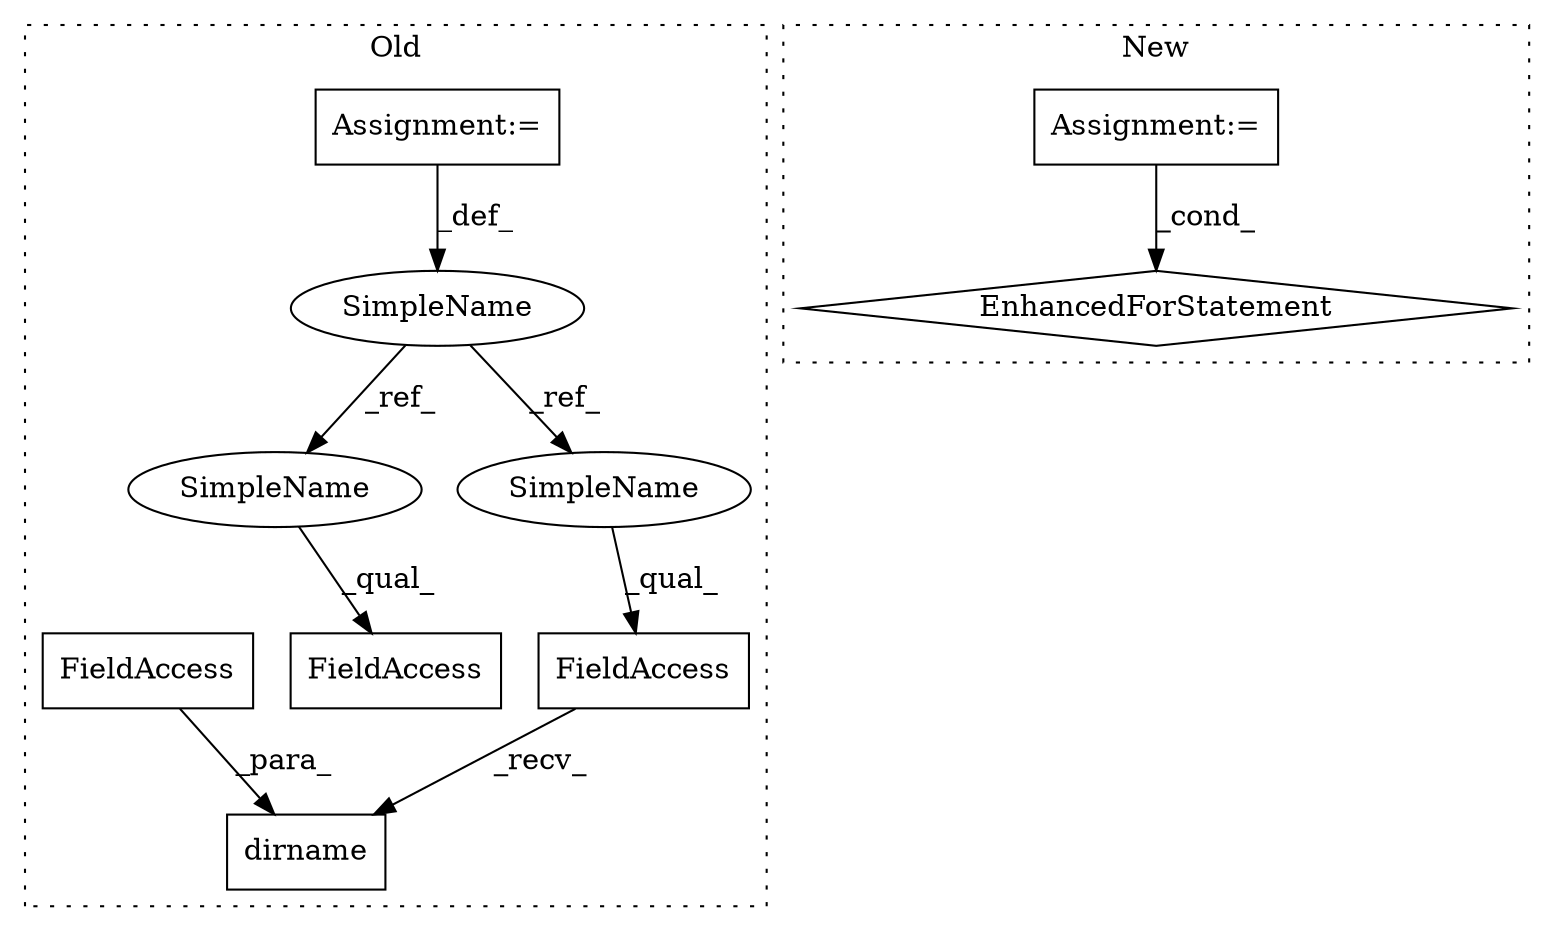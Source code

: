 digraph G {
subgraph cluster0 {
1 [label="dirname" a="32" s="6863,6889" l="8,1" shape="box"];
3 [label="FieldAccess" a="22" s="6855" l="7" shape="box"];
5 [label="SimpleName" a="42" s="6461" l="2" shape="ellipse"];
6 [label="FieldAccess" a="22" s="6840" l="7" shape="box"];
7 [label="Assignment:=" a="7" s="6461" l="2" shape="box"];
8 [label="FieldAccess" a="22" s="6871" l="18" shape="box"];
9 [label="SimpleName" a="42" s="6840" l="2" shape="ellipse"];
10 [label="SimpleName" a="42" s="6855" l="2" shape="ellipse"];
label = "Old";
style="dotted";
}
subgraph cluster1 {
2 [label="EnhancedForStatement" a="70" s="8447,8556" l="88,2" shape="diamond"];
4 [label="Assignment:=" a="7" s="8447,8556" l="88,2" shape="box"];
label = "New";
style="dotted";
}
3 -> 1 [label="_recv_"];
4 -> 2 [label="_cond_"];
5 -> 10 [label="_ref_"];
5 -> 9 [label="_ref_"];
7 -> 5 [label="_def_"];
8 -> 1 [label="_para_"];
9 -> 6 [label="_qual_"];
10 -> 3 [label="_qual_"];
}